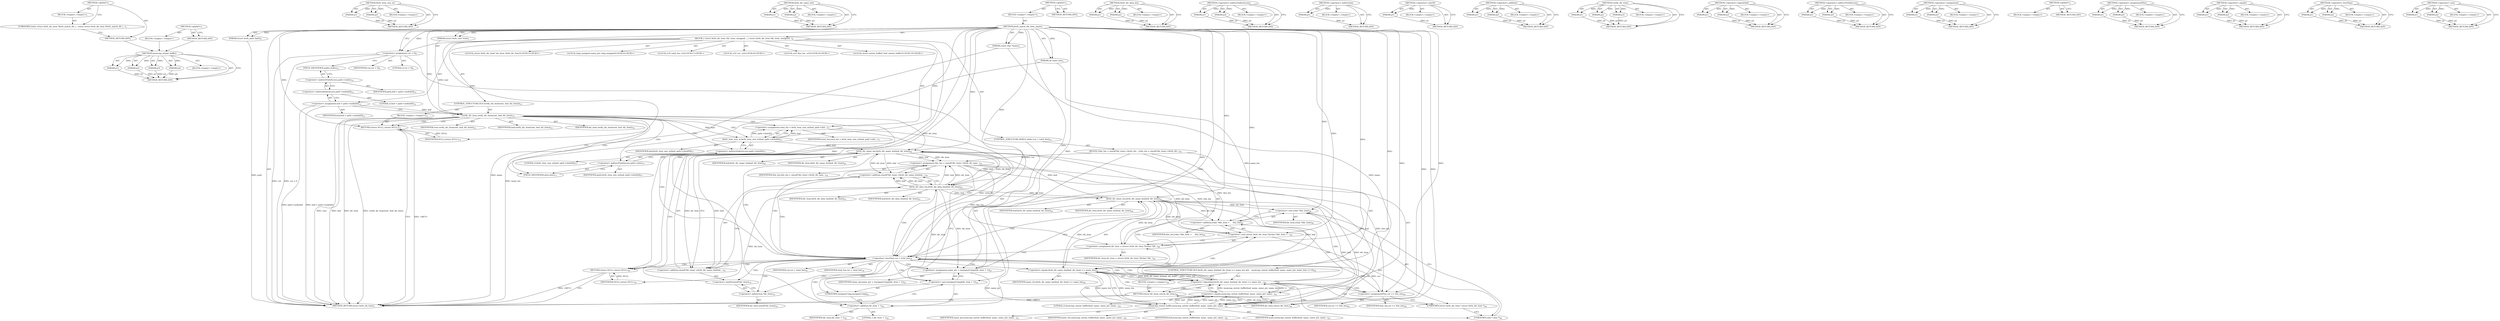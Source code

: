 digraph "&lt;global&gt;" {
vulnerable_205 [label=<(METHOD,memcmp_extent_buffer)>];
vulnerable_206 [label=<(PARAM,p1)>];
vulnerable_207 [label=<(PARAM,p2)>];
vulnerable_208 [label=<(PARAM,p3)>];
vulnerable_209 [label=<(PARAM,p4)>];
vulnerable_210 [label=<(BLOCK,&lt;empty&gt;,&lt;empty&gt;)>];
vulnerable_211 [label=<(METHOD_RETURN,ANY)>];
vulnerable_157 [label=<(METHOD,btrfs_item_size_nr)>];
vulnerable_158 [label=<(PARAM,p1)>];
vulnerable_159 [label=<(PARAM,p2)>];
vulnerable_160 [label=<(BLOCK,&lt;empty&gt;,&lt;empty&gt;)>];
vulnerable_161 [label=<(METHOD_RETURN,ANY)>];
vulnerable_180 [label=<(METHOD,btrfs_dir_name_len)>];
vulnerable_181 [label=<(PARAM,p1)>];
vulnerable_182 [label=<(PARAM,p2)>];
vulnerable_183 [label=<(BLOCK,&lt;empty&gt;,&lt;empty&gt;)>];
vulnerable_184 [label=<(METHOD_RETURN,ANY)>];
vulnerable_6 [label=<(METHOD,&lt;global&gt;)<SUB>1</SUB>>];
vulnerable_7 [label=<(BLOCK,&lt;empty&gt;,&lt;empty&gt;)<SUB>1</SUB>>];
vulnerable_8 [label=<(METHOD,btrfs_match_dir_item_name)<SUB>1</SUB>>];
vulnerable_9 [label=<(PARAM,struct btrfs_root *root)<SUB>1</SUB>>];
vulnerable_10 [label=<(PARAM,struct btrfs_path *path)<SUB>2</SUB>>];
vulnerable_11 [label=<(PARAM,const char *name)<SUB>3</SUB>>];
vulnerable_12 [label=<(PARAM,int name_len)<SUB>3</SUB>>];
vulnerable_13 [label=<(BLOCK,{
 	struct btrfs_dir_item *dir_item;
 	unsigned...,{
 	struct btrfs_dir_item *dir_item;
 	unsigned...)<SUB>4</SUB>>];
vulnerable_14 [label="<(LOCAL,struct btrfs_dir_item* dir_item: btrfs_dir_item*)<SUB>5</SUB>>"];
vulnerable_15 [label="<(LOCAL,long unsigned name_ptr: long unsigned)<SUB>6</SUB>>"];
vulnerable_16 [label="<(LOCAL,u32 total_len: u32)<SUB>7</SUB>>"];
vulnerable_17 [label="<(LOCAL,u32 cur: u32)<SUB>8</SUB>>"];
vulnerable_18 [label=<(&lt;operator&gt;.assignment,cur = 0)<SUB>8</SUB>>];
vulnerable_19 [label=<(IDENTIFIER,cur,cur = 0)<SUB>8</SUB>>];
vulnerable_20 [label=<(LITERAL,0,cur = 0)<SUB>8</SUB>>];
vulnerable_21 [label="<(LOCAL,u32 this_len: u32)<SUB>9</SUB>>"];
vulnerable_22 [label="<(LOCAL,struct extent_buffer* leaf: extent_buffer*)<SUB>10</SUB>>"];
vulnerable_23 [label=<(&lt;operator&gt;.assignment,leaf = path-&gt;nodes[0])<SUB>12</SUB>>];
vulnerable_24 [label=<(IDENTIFIER,leaf,leaf = path-&gt;nodes[0])<SUB>12</SUB>>];
vulnerable_25 [label=<(&lt;operator&gt;.indirectIndexAccess,path-&gt;nodes[0])<SUB>12</SUB>>];
vulnerable_26 [label=<(&lt;operator&gt;.indirectFieldAccess,path-&gt;nodes)<SUB>12</SUB>>];
vulnerable_27 [label=<(IDENTIFIER,path,leaf = path-&gt;nodes[0])<SUB>12</SUB>>];
vulnerable_28 [label=<(FIELD_IDENTIFIER,nodes,nodes)<SUB>12</SUB>>];
vulnerable_29 [label=<(LITERAL,0,leaf = path-&gt;nodes[0])<SUB>12</SUB>>];
vulnerable_30 [label=<(CONTROL_STRUCTURE,IF,if (verify_dir_item(root, leaf, dir_item)))<SUB>14</SUB>>];
vulnerable_31 [label=<(verify_dir_item,verify_dir_item(root, leaf, dir_item))<SUB>14</SUB>>];
vulnerable_32 [label=<(IDENTIFIER,root,verify_dir_item(root, leaf, dir_item))<SUB>14</SUB>>];
vulnerable_33 [label=<(IDENTIFIER,leaf,verify_dir_item(root, leaf, dir_item))<SUB>14</SUB>>];
vulnerable_34 [label=<(IDENTIFIER,dir_item,verify_dir_item(root, leaf, dir_item))<SUB>14</SUB>>];
vulnerable_35 [label=<(BLOCK,&lt;empty&gt;,&lt;empty&gt;)<SUB>15</SUB>>];
vulnerable_36 [label=<(RETURN,return NULL;,return NULL;)<SUB>15</SUB>>];
vulnerable_37 [label=<(IDENTIFIER,NULL,return NULL;)<SUB>15</SUB>>];
vulnerable_38 [label=<(&lt;operator&gt;.assignment,total_len = btrfs_item_size_nr(leaf, path-&gt;slot...)<SUB>17</SUB>>];
vulnerable_39 [label=<(IDENTIFIER,total_len,total_len = btrfs_item_size_nr(leaf, path-&gt;slot...)<SUB>17</SUB>>];
vulnerable_40 [label=<(btrfs_item_size_nr,btrfs_item_size_nr(leaf, path-&gt;slots[0]))<SUB>17</SUB>>];
vulnerable_41 [label=<(IDENTIFIER,leaf,btrfs_item_size_nr(leaf, path-&gt;slots[0]))<SUB>17</SUB>>];
vulnerable_42 [label=<(&lt;operator&gt;.indirectIndexAccess,path-&gt;slots[0])<SUB>17</SUB>>];
vulnerable_43 [label=<(&lt;operator&gt;.indirectFieldAccess,path-&gt;slots)<SUB>17</SUB>>];
vulnerable_44 [label=<(IDENTIFIER,path,btrfs_item_size_nr(leaf, path-&gt;slots[0]))<SUB>17</SUB>>];
vulnerable_45 [label=<(FIELD_IDENTIFIER,slots,slots)<SUB>17</SUB>>];
vulnerable_46 [label=<(LITERAL,0,btrfs_item_size_nr(leaf, path-&gt;slots[0]))<SUB>17</SUB>>];
vulnerable_47 [label=<(CONTROL_STRUCTURE,WHILE,while (cur &lt; total_len))<SUB>18</SUB>>];
vulnerable_48 [label=<(&lt;operator&gt;.lessThan,cur &lt; total_len)<SUB>18</SUB>>];
vulnerable_49 [label=<(IDENTIFIER,cur,cur &lt; total_len)<SUB>18</SUB>>];
vulnerable_50 [label=<(IDENTIFIER,total_len,cur &lt; total_len)<SUB>18</SUB>>];
vulnerable_51 [label=<(BLOCK,{
		this_len = sizeof(*dir_item) +
			btrfs_dir...,{
		this_len = sizeof(*dir_item) +
			btrfs_dir...)<SUB>18</SUB>>];
vulnerable_52 [label=<(&lt;operator&gt;.assignment,this_len = sizeof(*dir_item) +
			btrfs_dir_nam...)<SUB>19</SUB>>];
vulnerable_53 [label=<(IDENTIFIER,this_len,this_len = sizeof(*dir_item) +
			btrfs_dir_nam...)<SUB>19</SUB>>];
vulnerable_54 [label=<(&lt;operator&gt;.addition,sizeof(*dir_item) +
			btrfs_dir_name_len(leaf,...)<SUB>19</SUB>>];
vulnerable_55 [label=<(&lt;operator&gt;.addition,sizeof(*dir_item) +
			btrfs_dir_name_len(leaf,...)<SUB>19</SUB>>];
vulnerable_56 [label=<(&lt;operator&gt;.sizeOf,sizeof(*dir_item))<SUB>19</SUB>>];
vulnerable_57 [label=<(&lt;operator&gt;.indirection,*dir_item)<SUB>19</SUB>>];
vulnerable_58 [label=<(IDENTIFIER,dir_item,sizeof(*dir_item))<SUB>19</SUB>>];
vulnerable_59 [label=<(btrfs_dir_name_len,btrfs_dir_name_len(leaf, dir_item))<SUB>20</SUB>>];
vulnerable_60 [label=<(IDENTIFIER,leaf,btrfs_dir_name_len(leaf, dir_item))<SUB>20</SUB>>];
vulnerable_61 [label=<(IDENTIFIER,dir_item,btrfs_dir_name_len(leaf, dir_item))<SUB>20</SUB>>];
vulnerable_62 [label=<(btrfs_dir_data_len,btrfs_dir_data_len(leaf, dir_item))<SUB>21</SUB>>];
vulnerable_63 [label=<(IDENTIFIER,leaf,btrfs_dir_data_len(leaf, dir_item))<SUB>21</SUB>>];
vulnerable_64 [label=<(IDENTIFIER,dir_item,btrfs_dir_data_len(leaf, dir_item))<SUB>21</SUB>>];
vulnerable_65 [label=<(&lt;operator&gt;.assignment,name_ptr = (unsigned long)(dir_item + 1))<SUB>22</SUB>>];
vulnerable_66 [label=<(IDENTIFIER,name_ptr,name_ptr = (unsigned long)(dir_item + 1))<SUB>22</SUB>>];
vulnerable_67 [label=<(&lt;operator&gt;.cast,(unsigned long)(dir_item + 1))<SUB>22</SUB>>];
vulnerable_68 [label=<(UNKNOWN,unsigned long,unsigned long)<SUB>22</SUB>>];
vulnerable_69 [label=<(&lt;operator&gt;.addition,dir_item + 1)<SUB>22</SUB>>];
vulnerable_70 [label=<(IDENTIFIER,dir_item,dir_item + 1)<SUB>22</SUB>>];
vulnerable_71 [label=<(LITERAL,1,dir_item + 1)<SUB>22</SUB>>];
vulnerable_72 [label=<(CONTROL_STRUCTURE,IF,if (btrfs_dir_name_len(leaf, dir_item) == name_len &amp;&amp;
		    memcmp_extent_buffer(leaf, name, name_ptr, name_len) == 0))<SUB>24</SUB>>];
vulnerable_73 [label=<(&lt;operator&gt;.logicalAnd,btrfs_dir_name_len(leaf, dir_item) == name_len ...)<SUB>24</SUB>>];
vulnerable_74 [label=<(&lt;operator&gt;.equals,btrfs_dir_name_len(leaf, dir_item) == name_len)<SUB>24</SUB>>];
vulnerable_75 [label=<(btrfs_dir_name_len,btrfs_dir_name_len(leaf, dir_item))<SUB>24</SUB>>];
vulnerable_76 [label=<(IDENTIFIER,leaf,btrfs_dir_name_len(leaf, dir_item))<SUB>24</SUB>>];
vulnerable_77 [label=<(IDENTIFIER,dir_item,btrfs_dir_name_len(leaf, dir_item))<SUB>24</SUB>>];
vulnerable_78 [label=<(IDENTIFIER,name_len,btrfs_dir_name_len(leaf, dir_item) == name_len)<SUB>24</SUB>>];
vulnerable_79 [label=<(&lt;operator&gt;.equals,memcmp_extent_buffer(leaf, name, name_ptr, name...)<SUB>25</SUB>>];
vulnerable_80 [label=<(memcmp_extent_buffer,memcmp_extent_buffer(leaf, name, name_ptr, name...)<SUB>25</SUB>>];
vulnerable_81 [label=<(IDENTIFIER,leaf,memcmp_extent_buffer(leaf, name, name_ptr, name...)<SUB>25</SUB>>];
vulnerable_82 [label=<(IDENTIFIER,name,memcmp_extent_buffer(leaf, name, name_ptr, name...)<SUB>25</SUB>>];
vulnerable_83 [label=<(IDENTIFIER,name_ptr,memcmp_extent_buffer(leaf, name, name_ptr, name...)<SUB>25</SUB>>];
vulnerable_84 [label=<(IDENTIFIER,name_len,memcmp_extent_buffer(leaf, name, name_ptr, name...)<SUB>25</SUB>>];
vulnerable_85 [label=<(LITERAL,0,memcmp_extent_buffer(leaf, name, name_ptr, name...)<SUB>25</SUB>>];
vulnerable_86 [label=<(BLOCK,&lt;empty&gt;,&lt;empty&gt;)<SUB>26</SUB>>];
vulnerable_87 [label=<(RETURN,return dir_item;,return dir_item;)<SUB>26</SUB>>];
vulnerable_88 [label=<(IDENTIFIER,dir_item,return dir_item;)<SUB>26</SUB>>];
vulnerable_89 [label=<(&lt;operator&gt;.assignmentPlus,cur += this_len)<SUB>28</SUB>>];
vulnerable_90 [label=<(IDENTIFIER,cur,cur += this_len)<SUB>28</SUB>>];
vulnerable_91 [label=<(IDENTIFIER,this_len,cur += this_len)<SUB>28</SUB>>];
vulnerable_92 [label=<(&lt;operator&gt;.assignment,dir_item = (struct btrfs_dir_item *)((char *)di...)<SUB>29</SUB>>];
vulnerable_93 [label=<(IDENTIFIER,dir_item,dir_item = (struct btrfs_dir_item *)((char *)di...)<SUB>29</SUB>>];
vulnerable_94 [label=<(&lt;operator&gt;.cast,(struct btrfs_dir_item *)((char *)dir_item +
		...)<SUB>29</SUB>>];
vulnerable_95 [label=<(UNKNOWN,struct btrfs_dir_item *,struct btrfs_dir_item *)<SUB>29</SUB>>];
vulnerable_96 [label=<(&lt;operator&gt;.addition,(char *)dir_item +
						     this_len)<SUB>29</SUB>>];
vulnerable_97 [label=<(&lt;operator&gt;.cast,(char *)dir_item)<SUB>29</SUB>>];
vulnerable_98 [label=<(UNKNOWN,char *,char *)<SUB>29</SUB>>];
vulnerable_99 [label=<(IDENTIFIER,dir_item,(char *)dir_item)<SUB>29</SUB>>];
vulnerable_100 [label=<(IDENTIFIER,this_len,(char *)dir_item +
						     this_len)<SUB>30</SUB>>];
vulnerable_101 [label=<(RETURN,return NULL;,return NULL;)<SUB>32</SUB>>];
vulnerable_102 [label=<(IDENTIFIER,NULL,return NULL;)<SUB>32</SUB>>];
vulnerable_103 [label=<(METHOD_RETURN,struct btrfs_dir_item)<SUB>1</SUB>>];
vulnerable_105 [label=<(METHOD_RETURN,ANY)<SUB>1</SUB>>];
vulnerable_185 [label=<(METHOD,btrfs_dir_data_len)>];
vulnerable_186 [label=<(PARAM,p1)>];
vulnerable_187 [label=<(PARAM,p2)>];
vulnerable_188 [label=<(BLOCK,&lt;empty&gt;,&lt;empty&gt;)>];
vulnerable_189 [label=<(METHOD_RETURN,ANY)>];
vulnerable_141 [label=<(METHOD,&lt;operator&gt;.indirectIndexAccess)>];
vulnerable_142 [label=<(PARAM,p1)>];
vulnerable_143 [label=<(PARAM,p2)>];
vulnerable_144 [label=<(BLOCK,&lt;empty&gt;,&lt;empty&gt;)>];
vulnerable_145 [label=<(METHOD_RETURN,ANY)>];
vulnerable_176 [label=<(METHOD,&lt;operator&gt;.indirection)>];
vulnerable_177 [label=<(PARAM,p1)>];
vulnerable_178 [label=<(BLOCK,&lt;empty&gt;,&lt;empty&gt;)>];
vulnerable_179 [label=<(METHOD_RETURN,ANY)>];
vulnerable_172 [label=<(METHOD,&lt;operator&gt;.sizeOf)>];
vulnerable_173 [label=<(PARAM,p1)>];
vulnerable_174 [label=<(BLOCK,&lt;empty&gt;,&lt;empty&gt;)>];
vulnerable_175 [label=<(METHOD_RETURN,ANY)>];
vulnerable_167 [label=<(METHOD,&lt;operator&gt;.addition)>];
vulnerable_168 [label=<(PARAM,p1)>];
vulnerable_169 [label=<(PARAM,p2)>];
vulnerable_170 [label=<(BLOCK,&lt;empty&gt;,&lt;empty&gt;)>];
vulnerable_171 [label=<(METHOD_RETURN,ANY)>];
vulnerable_151 [label=<(METHOD,verify_dir_item)>];
vulnerable_152 [label=<(PARAM,p1)>];
vulnerable_153 [label=<(PARAM,p2)>];
vulnerable_154 [label=<(PARAM,p3)>];
vulnerable_155 [label=<(BLOCK,&lt;empty&gt;,&lt;empty&gt;)>];
vulnerable_156 [label=<(METHOD_RETURN,ANY)>];
vulnerable_195 [label=<(METHOD,&lt;operator&gt;.logicalAnd)>];
vulnerable_196 [label=<(PARAM,p1)>];
vulnerable_197 [label=<(PARAM,p2)>];
vulnerable_198 [label=<(BLOCK,&lt;empty&gt;,&lt;empty&gt;)>];
vulnerable_199 [label=<(METHOD_RETURN,ANY)>];
vulnerable_146 [label=<(METHOD,&lt;operator&gt;.indirectFieldAccess)>];
vulnerable_147 [label=<(PARAM,p1)>];
vulnerable_148 [label=<(PARAM,p2)>];
vulnerable_149 [label=<(BLOCK,&lt;empty&gt;,&lt;empty&gt;)>];
vulnerable_150 [label=<(METHOD_RETURN,ANY)>];
vulnerable_136 [label=<(METHOD,&lt;operator&gt;.assignment)>];
vulnerable_137 [label=<(PARAM,p1)>];
vulnerable_138 [label=<(PARAM,p2)>];
vulnerable_139 [label=<(BLOCK,&lt;empty&gt;,&lt;empty&gt;)>];
vulnerable_140 [label=<(METHOD_RETURN,ANY)>];
vulnerable_130 [label=<(METHOD,&lt;global&gt;)<SUB>1</SUB>>];
vulnerable_131 [label=<(BLOCK,&lt;empty&gt;,&lt;empty&gt;)>];
vulnerable_132 [label=<(METHOD_RETURN,ANY)>];
vulnerable_212 [label=<(METHOD,&lt;operator&gt;.assignmentPlus)>];
vulnerable_213 [label=<(PARAM,p1)>];
vulnerable_214 [label=<(PARAM,p2)>];
vulnerable_215 [label=<(BLOCK,&lt;empty&gt;,&lt;empty&gt;)>];
vulnerable_216 [label=<(METHOD_RETURN,ANY)>];
vulnerable_200 [label=<(METHOD,&lt;operator&gt;.equals)>];
vulnerable_201 [label=<(PARAM,p1)>];
vulnerable_202 [label=<(PARAM,p2)>];
vulnerable_203 [label=<(BLOCK,&lt;empty&gt;,&lt;empty&gt;)>];
vulnerable_204 [label=<(METHOD_RETURN,ANY)>];
vulnerable_162 [label=<(METHOD,&lt;operator&gt;.lessThan)>];
vulnerable_163 [label=<(PARAM,p1)>];
vulnerable_164 [label=<(PARAM,p2)>];
vulnerable_165 [label=<(BLOCK,&lt;empty&gt;,&lt;empty&gt;)>];
vulnerable_166 [label=<(METHOD_RETURN,ANY)>];
vulnerable_190 [label=<(METHOD,&lt;operator&gt;.cast)>];
vulnerable_191 [label=<(PARAM,p1)>];
vulnerable_192 [label=<(PARAM,p2)>];
vulnerable_193 [label=<(BLOCK,&lt;empty&gt;,&lt;empty&gt;)>];
vulnerable_194 [label=<(METHOD_RETURN,ANY)>];
fixed_6 [label=<(METHOD,&lt;global&gt;)<SUB>1</SUB>>];
fixed_7 [label=<(BLOCK,&lt;empty&gt;,&lt;empty&gt;)<SUB>1</SUB>>];
fixed_8 [label=<(UNKNOWN,static struct btrfs_dir_item *btrfs_match_dir_i...,static struct btrfs_dir_item *btrfs_match_dir_i...)<SUB>1</SUB>>];
fixed_9 [label=<(METHOD_RETURN,ANY)<SUB>1</SUB>>];
fixed_14 [label=<(METHOD,&lt;global&gt;)<SUB>1</SUB>>];
fixed_15 [label=<(BLOCK,&lt;empty&gt;,&lt;empty&gt;)>];
fixed_16 [label=<(METHOD_RETURN,ANY)>];
vulnerable_205 -> vulnerable_206  [key=0, label="AST: "];
vulnerable_205 -> vulnerable_206  [key=1, label="DDG: "];
vulnerable_205 -> vulnerable_210  [key=0, label="AST: "];
vulnerable_205 -> vulnerable_207  [key=0, label="AST: "];
vulnerable_205 -> vulnerable_207  [key=1, label="DDG: "];
vulnerable_205 -> vulnerable_211  [key=0, label="AST: "];
vulnerable_205 -> vulnerable_211  [key=1, label="CFG: "];
vulnerable_205 -> vulnerable_208  [key=0, label="AST: "];
vulnerable_205 -> vulnerable_208  [key=1, label="DDG: "];
vulnerable_205 -> vulnerable_209  [key=0, label="AST: "];
vulnerable_205 -> vulnerable_209  [key=1, label="DDG: "];
vulnerable_206 -> vulnerable_211  [key=0, label="DDG: p1"];
vulnerable_207 -> vulnerable_211  [key=0, label="DDG: p2"];
vulnerable_208 -> vulnerable_211  [key=0, label="DDG: p3"];
vulnerable_209 -> vulnerable_211  [key=0, label="DDG: p4"];
vulnerable_157 -> vulnerable_158  [key=0, label="AST: "];
vulnerable_157 -> vulnerable_158  [key=1, label="DDG: "];
vulnerable_157 -> vulnerable_160  [key=0, label="AST: "];
vulnerable_157 -> vulnerable_159  [key=0, label="AST: "];
vulnerable_157 -> vulnerable_159  [key=1, label="DDG: "];
vulnerable_157 -> vulnerable_161  [key=0, label="AST: "];
vulnerable_157 -> vulnerable_161  [key=1, label="CFG: "];
vulnerable_158 -> vulnerable_161  [key=0, label="DDG: p1"];
vulnerable_159 -> vulnerable_161  [key=0, label="DDG: p2"];
vulnerable_180 -> vulnerable_181  [key=0, label="AST: "];
vulnerable_180 -> vulnerable_181  [key=1, label="DDG: "];
vulnerable_180 -> vulnerable_183  [key=0, label="AST: "];
vulnerable_180 -> vulnerable_182  [key=0, label="AST: "];
vulnerable_180 -> vulnerable_182  [key=1, label="DDG: "];
vulnerable_180 -> vulnerable_184  [key=0, label="AST: "];
vulnerable_180 -> vulnerable_184  [key=1, label="CFG: "];
vulnerable_181 -> vulnerable_184  [key=0, label="DDG: p1"];
vulnerable_182 -> vulnerable_184  [key=0, label="DDG: p2"];
vulnerable_6 -> vulnerable_7  [key=0, label="AST: "];
vulnerable_6 -> vulnerable_105  [key=0, label="AST: "];
vulnerable_6 -> vulnerable_105  [key=1, label="CFG: "];
vulnerable_7 -> vulnerable_8  [key=0, label="AST: "];
vulnerable_8 -> vulnerable_9  [key=0, label="AST: "];
vulnerable_8 -> vulnerable_9  [key=1, label="DDG: "];
vulnerable_8 -> vulnerable_10  [key=0, label="AST: "];
vulnerable_8 -> vulnerable_10  [key=1, label="DDG: "];
vulnerable_8 -> vulnerable_11  [key=0, label="AST: "];
vulnerable_8 -> vulnerable_11  [key=1, label="DDG: "];
vulnerable_8 -> vulnerable_12  [key=0, label="AST: "];
vulnerable_8 -> vulnerable_12  [key=1, label="DDG: "];
vulnerable_8 -> vulnerable_13  [key=0, label="AST: "];
vulnerable_8 -> vulnerable_103  [key=0, label="AST: "];
vulnerable_8 -> vulnerable_18  [key=0, label="CFG: "];
vulnerable_8 -> vulnerable_18  [key=1, label="DDG: "];
vulnerable_8 -> vulnerable_101  [key=0, label="DDG: "];
vulnerable_8 -> vulnerable_102  [key=0, label="DDG: "];
vulnerable_8 -> vulnerable_31  [key=0, label="DDG: "];
vulnerable_8 -> vulnerable_36  [key=0, label="DDG: "];
vulnerable_8 -> vulnerable_40  [key=0, label="DDG: "];
vulnerable_8 -> vulnerable_48  [key=0, label="DDG: "];
vulnerable_8 -> vulnerable_65  [key=0, label="DDG: "];
vulnerable_8 -> vulnerable_89  [key=0, label="DDG: "];
vulnerable_8 -> vulnerable_92  [key=0, label="DDG: "];
vulnerable_8 -> vulnerable_37  [key=0, label="DDG: "];
vulnerable_8 -> vulnerable_67  [key=0, label="DDG: "];
vulnerable_8 -> vulnerable_94  [key=0, label="DDG: "];
vulnerable_8 -> vulnerable_62  [key=0, label="DDG: "];
vulnerable_8 -> vulnerable_69  [key=0, label="DDG: "];
vulnerable_8 -> vulnerable_74  [key=0, label="DDG: "];
vulnerable_8 -> vulnerable_79  [key=0, label="DDG: "];
vulnerable_8 -> vulnerable_88  [key=0, label="DDG: "];
vulnerable_8 -> vulnerable_96  [key=0, label="DDG: "];
vulnerable_8 -> vulnerable_59  [key=0, label="DDG: "];
vulnerable_8 -> vulnerable_75  [key=0, label="DDG: "];
vulnerable_8 -> vulnerable_80  [key=0, label="DDG: "];
vulnerable_8 -> vulnerable_97  [key=0, label="DDG: "];
vulnerable_9 -> vulnerable_31  [key=0, label="DDG: root"];
vulnerable_10 -> vulnerable_103  [key=0, label="DDG: path"];
vulnerable_11 -> vulnerable_103  [key=0, label="DDG: name"];
vulnerable_11 -> vulnerable_80  [key=0, label="DDG: name"];
vulnerable_12 -> vulnerable_103  [key=0, label="DDG: name_len"];
vulnerable_12 -> vulnerable_74  [key=0, label="DDG: name_len"];
vulnerable_13 -> vulnerable_14  [key=0, label="AST: "];
vulnerable_13 -> vulnerable_15  [key=0, label="AST: "];
vulnerable_13 -> vulnerable_16  [key=0, label="AST: "];
vulnerable_13 -> vulnerable_17  [key=0, label="AST: "];
vulnerable_13 -> vulnerable_18  [key=0, label="AST: "];
vulnerable_13 -> vulnerable_21  [key=0, label="AST: "];
vulnerable_13 -> vulnerable_22  [key=0, label="AST: "];
vulnerable_13 -> vulnerable_23  [key=0, label="AST: "];
vulnerable_13 -> vulnerable_30  [key=0, label="AST: "];
vulnerable_13 -> vulnerable_38  [key=0, label="AST: "];
vulnerable_13 -> vulnerable_47  [key=0, label="AST: "];
vulnerable_13 -> vulnerable_101  [key=0, label="AST: "];
vulnerable_18 -> vulnerable_19  [key=0, label="AST: "];
vulnerable_18 -> vulnerable_20  [key=0, label="AST: "];
vulnerable_18 -> vulnerable_28  [key=0, label="CFG: "];
vulnerable_18 -> vulnerable_103  [key=0, label="DDG: cur"];
vulnerable_18 -> vulnerable_103  [key=1, label="DDG: cur = 0"];
vulnerable_18 -> vulnerable_48  [key=0, label="DDG: cur"];
vulnerable_23 -> vulnerable_24  [key=0, label="AST: "];
vulnerable_23 -> vulnerable_25  [key=0, label="AST: "];
vulnerable_23 -> vulnerable_31  [key=0, label="CFG: "];
vulnerable_23 -> vulnerable_31  [key=1, label="DDG: leaf"];
vulnerable_23 -> vulnerable_103  [key=0, label="DDG: path-&gt;nodes[0]"];
vulnerable_23 -> vulnerable_103  [key=1, label="DDG: leaf = path-&gt;nodes[0]"];
vulnerable_25 -> vulnerable_26  [key=0, label="AST: "];
vulnerable_25 -> vulnerable_29  [key=0, label="AST: "];
vulnerable_25 -> vulnerable_23  [key=0, label="CFG: "];
vulnerable_26 -> vulnerable_27  [key=0, label="AST: "];
vulnerable_26 -> vulnerable_28  [key=0, label="AST: "];
vulnerable_26 -> vulnerable_25  [key=0, label="CFG: "];
vulnerable_28 -> vulnerable_26  [key=0, label="CFG: "];
vulnerable_30 -> vulnerable_31  [key=0, label="AST: "];
vulnerable_30 -> vulnerable_35  [key=0, label="AST: "];
vulnerable_31 -> vulnerable_32  [key=0, label="AST: "];
vulnerable_31 -> vulnerable_33  [key=0, label="AST: "];
vulnerable_31 -> vulnerable_34  [key=0, label="AST: "];
vulnerable_31 -> vulnerable_36  [key=0, label="CFG: "];
vulnerable_31 -> vulnerable_36  [key=1, label="CDG: "];
vulnerable_31 -> vulnerable_45  [key=0, label="CFG: "];
vulnerable_31 -> vulnerable_45  [key=1, label="CDG: "];
vulnerable_31 -> vulnerable_103  [key=0, label="DDG: root"];
vulnerable_31 -> vulnerable_103  [key=1, label="DDG: leaf"];
vulnerable_31 -> vulnerable_103  [key=2, label="DDG: dir_item"];
vulnerable_31 -> vulnerable_103  [key=3, label="DDG: verify_dir_item(root, leaf, dir_item)"];
vulnerable_31 -> vulnerable_40  [key=0, label="DDG: leaf"];
vulnerable_31 -> vulnerable_40  [key=1, label="CDG: "];
vulnerable_31 -> vulnerable_59  [key=0, label="DDG: dir_item"];
vulnerable_31 -> vulnerable_48  [key=0, label="CDG: "];
vulnerable_31 -> vulnerable_42  [key=0, label="CDG: "];
vulnerable_31 -> vulnerable_38  [key=0, label="CDG: "];
vulnerable_31 -> vulnerable_43  [key=0, label="CDG: "];
vulnerable_35 -> vulnerable_36  [key=0, label="AST: "];
vulnerable_36 -> vulnerable_37  [key=0, label="AST: "];
vulnerable_36 -> vulnerable_103  [key=0, label="CFG: "];
vulnerable_36 -> vulnerable_103  [key=1, label="DDG: &lt;RET&gt;"];
vulnerable_37 -> vulnerable_36  [key=0, label="DDG: NULL"];
vulnerable_38 -> vulnerable_39  [key=0, label="AST: "];
vulnerable_38 -> vulnerable_40  [key=0, label="AST: "];
vulnerable_38 -> vulnerable_48  [key=0, label="CFG: "];
vulnerable_38 -> vulnerable_48  [key=1, label="DDG: total_len"];
vulnerable_40 -> vulnerable_41  [key=0, label="AST: "];
vulnerable_40 -> vulnerable_42  [key=0, label="AST: "];
vulnerable_40 -> vulnerable_38  [key=0, label="CFG: "];
vulnerable_40 -> vulnerable_38  [key=1, label="DDG: leaf"];
vulnerable_40 -> vulnerable_38  [key=2, label="DDG: path-&gt;slots[0]"];
vulnerable_40 -> vulnerable_59  [key=0, label="DDG: leaf"];
vulnerable_42 -> vulnerable_43  [key=0, label="AST: "];
vulnerable_42 -> vulnerable_46  [key=0, label="AST: "];
vulnerable_42 -> vulnerable_40  [key=0, label="CFG: "];
vulnerable_43 -> vulnerable_44  [key=0, label="AST: "];
vulnerable_43 -> vulnerable_45  [key=0, label="AST: "];
vulnerable_43 -> vulnerable_42  [key=0, label="CFG: "];
vulnerable_45 -> vulnerable_43  [key=0, label="CFG: "];
vulnerable_47 -> vulnerable_48  [key=0, label="AST: "];
vulnerable_47 -> vulnerable_51  [key=0, label="AST: "];
vulnerable_48 -> vulnerable_49  [key=0, label="AST: "];
vulnerable_48 -> vulnerable_50  [key=0, label="AST: "];
vulnerable_48 -> vulnerable_57  [key=0, label="CFG: "];
vulnerable_48 -> vulnerable_57  [key=1, label="CDG: "];
vulnerable_48 -> vulnerable_101  [key=0, label="CFG: "];
vulnerable_48 -> vulnerable_101  [key=1, label="CDG: "];
vulnerable_48 -> vulnerable_89  [key=0, label="DDG: cur"];
vulnerable_48 -> vulnerable_68  [key=0, label="CDG: "];
vulnerable_48 -> vulnerable_73  [key=0, label="CDG: "];
vulnerable_48 -> vulnerable_75  [key=0, label="CDG: "];
vulnerable_48 -> vulnerable_52  [key=0, label="CDG: "];
vulnerable_48 -> vulnerable_56  [key=0, label="CDG: "];
vulnerable_48 -> vulnerable_69  [key=0, label="CDG: "];
vulnerable_48 -> vulnerable_67  [key=0, label="CDG: "];
vulnerable_48 -> vulnerable_74  [key=0, label="CDG: "];
vulnerable_48 -> vulnerable_65  [key=0, label="CDG: "];
vulnerable_48 -> vulnerable_59  [key=0, label="CDG: "];
vulnerable_48 -> vulnerable_54  [key=0, label="CDG: "];
vulnerable_48 -> vulnerable_55  [key=0, label="CDG: "];
vulnerable_48 -> vulnerable_62  [key=0, label="CDG: "];
vulnerable_51 -> vulnerable_52  [key=0, label="AST: "];
vulnerable_51 -> vulnerable_65  [key=0, label="AST: "];
vulnerable_51 -> vulnerable_72  [key=0, label="AST: "];
vulnerable_51 -> vulnerable_89  [key=0, label="AST: "];
vulnerable_51 -> vulnerable_92  [key=0, label="AST: "];
vulnerable_52 -> vulnerable_53  [key=0, label="AST: "];
vulnerable_52 -> vulnerable_54  [key=0, label="AST: "];
vulnerable_52 -> vulnerable_68  [key=0, label="CFG: "];
vulnerable_52 -> vulnerable_89  [key=0, label="DDG: this_len"];
vulnerable_52 -> vulnerable_92  [key=0, label="DDG: this_len"];
vulnerable_52 -> vulnerable_94  [key=0, label="DDG: this_len"];
vulnerable_52 -> vulnerable_96  [key=0, label="DDG: this_len"];
vulnerable_54 -> vulnerable_55  [key=0, label="AST: "];
vulnerable_54 -> vulnerable_62  [key=0, label="AST: "];
vulnerable_54 -> vulnerable_52  [key=0, label="CFG: "];
vulnerable_55 -> vulnerable_56  [key=0, label="AST: "];
vulnerable_55 -> vulnerable_59  [key=0, label="AST: "];
vulnerable_55 -> vulnerable_62  [key=0, label="CFG: "];
vulnerable_56 -> vulnerable_57  [key=0, label="AST: "];
vulnerable_56 -> vulnerable_59  [key=0, label="CFG: "];
vulnerable_57 -> vulnerable_58  [key=0, label="AST: "];
vulnerable_57 -> vulnerable_56  [key=0, label="CFG: "];
vulnerable_59 -> vulnerable_60  [key=0, label="AST: "];
vulnerable_59 -> vulnerable_61  [key=0, label="AST: "];
vulnerable_59 -> vulnerable_55  [key=0, label="CFG: "];
vulnerable_59 -> vulnerable_55  [key=1, label="DDG: leaf"];
vulnerable_59 -> vulnerable_55  [key=2, label="DDG: dir_item"];
vulnerable_59 -> vulnerable_52  [key=0, label="DDG: leaf"];
vulnerable_59 -> vulnerable_52  [key=1, label="DDG: dir_item"];
vulnerable_59 -> vulnerable_54  [key=0, label="DDG: leaf"];
vulnerable_59 -> vulnerable_54  [key=1, label="DDG: dir_item"];
vulnerable_59 -> vulnerable_62  [key=0, label="DDG: leaf"];
vulnerable_59 -> vulnerable_62  [key=1, label="DDG: dir_item"];
vulnerable_62 -> vulnerable_63  [key=0, label="AST: "];
vulnerable_62 -> vulnerable_64  [key=0, label="AST: "];
vulnerable_62 -> vulnerable_54  [key=0, label="CFG: "];
vulnerable_62 -> vulnerable_54  [key=1, label="DDG: leaf"];
vulnerable_62 -> vulnerable_54  [key=2, label="DDG: dir_item"];
vulnerable_62 -> vulnerable_52  [key=0, label="DDG: leaf"];
vulnerable_62 -> vulnerable_52  [key=1, label="DDG: dir_item"];
vulnerable_62 -> vulnerable_65  [key=0, label="DDG: dir_item"];
vulnerable_62 -> vulnerable_67  [key=0, label="DDG: dir_item"];
vulnerable_62 -> vulnerable_69  [key=0, label="DDG: dir_item"];
vulnerable_62 -> vulnerable_75  [key=0, label="DDG: leaf"];
vulnerable_62 -> vulnerable_75  [key=1, label="DDG: dir_item"];
vulnerable_65 -> vulnerable_66  [key=0, label="AST: "];
vulnerable_65 -> vulnerable_67  [key=0, label="AST: "];
vulnerable_65 -> vulnerable_75  [key=0, label="CFG: "];
vulnerable_65 -> vulnerable_80  [key=0, label="DDG: name_ptr"];
vulnerable_67 -> vulnerable_68  [key=0, label="AST: "];
vulnerable_67 -> vulnerable_69  [key=0, label="AST: "];
vulnerable_67 -> vulnerable_65  [key=0, label="CFG: "];
vulnerable_68 -> vulnerable_69  [key=0, label="CFG: "];
vulnerable_69 -> vulnerable_70  [key=0, label="AST: "];
vulnerable_69 -> vulnerable_71  [key=0, label="AST: "];
vulnerable_69 -> vulnerable_67  [key=0, label="CFG: "];
vulnerable_72 -> vulnerable_73  [key=0, label="AST: "];
vulnerable_72 -> vulnerable_86  [key=0, label="AST: "];
vulnerable_73 -> vulnerable_74  [key=0, label="AST: "];
vulnerable_73 -> vulnerable_79  [key=0, label="AST: "];
vulnerable_73 -> vulnerable_87  [key=0, label="CFG: "];
vulnerable_73 -> vulnerable_87  [key=1, label="CDG: "];
vulnerable_73 -> vulnerable_89  [key=0, label="CFG: "];
vulnerable_73 -> vulnerable_89  [key=1, label="CDG: "];
vulnerable_73 -> vulnerable_94  [key=0, label="CDG: "];
vulnerable_73 -> vulnerable_48  [key=0, label="CDG: "];
vulnerable_73 -> vulnerable_96  [key=0, label="CDG: "];
vulnerable_73 -> vulnerable_98  [key=0, label="CDG: "];
vulnerable_73 -> vulnerable_95  [key=0, label="CDG: "];
vulnerable_73 -> vulnerable_92  [key=0, label="CDG: "];
vulnerable_73 -> vulnerable_97  [key=0, label="CDG: "];
vulnerable_74 -> vulnerable_75  [key=0, label="AST: "];
vulnerable_74 -> vulnerable_78  [key=0, label="AST: "];
vulnerable_74 -> vulnerable_73  [key=0, label="CFG: "];
vulnerable_74 -> vulnerable_73  [key=1, label="DDG: btrfs_dir_name_len(leaf, dir_item)"];
vulnerable_74 -> vulnerable_73  [key=2, label="DDG: name_len"];
vulnerable_74 -> vulnerable_80  [key=0, label="CFG: "];
vulnerable_74 -> vulnerable_80  [key=1, label="DDG: name_len"];
vulnerable_74 -> vulnerable_80  [key=2, label="CDG: "];
vulnerable_74 -> vulnerable_79  [key=0, label="CDG: "];
vulnerable_75 -> vulnerable_76  [key=0, label="AST: "];
vulnerable_75 -> vulnerable_77  [key=0, label="AST: "];
vulnerable_75 -> vulnerable_74  [key=0, label="CFG: "];
vulnerable_75 -> vulnerable_74  [key=1, label="DDG: leaf"];
vulnerable_75 -> vulnerable_74  [key=2, label="DDG: dir_item"];
vulnerable_75 -> vulnerable_92  [key=0, label="DDG: dir_item"];
vulnerable_75 -> vulnerable_94  [key=0, label="DDG: dir_item"];
vulnerable_75 -> vulnerable_88  [key=0, label="DDG: dir_item"];
vulnerable_75 -> vulnerable_96  [key=0, label="DDG: dir_item"];
vulnerable_75 -> vulnerable_59  [key=0, label="DDG: leaf"];
vulnerable_75 -> vulnerable_80  [key=0, label="DDG: leaf"];
vulnerable_75 -> vulnerable_97  [key=0, label="DDG: dir_item"];
vulnerable_79 -> vulnerable_80  [key=0, label="AST: "];
vulnerable_79 -> vulnerable_85  [key=0, label="AST: "];
vulnerable_79 -> vulnerable_73  [key=0, label="CFG: "];
vulnerable_79 -> vulnerable_73  [key=1, label="DDG: memcmp_extent_buffer(leaf, name, name_ptr, name_len)"];
vulnerable_79 -> vulnerable_73  [key=2, label="DDG: 0"];
vulnerable_80 -> vulnerable_81  [key=0, label="AST: "];
vulnerable_80 -> vulnerable_82  [key=0, label="AST: "];
vulnerable_80 -> vulnerable_83  [key=0, label="AST: "];
vulnerable_80 -> vulnerable_84  [key=0, label="AST: "];
vulnerable_80 -> vulnerable_79  [key=0, label="CFG: "];
vulnerable_80 -> vulnerable_79  [key=1, label="DDG: leaf"];
vulnerable_80 -> vulnerable_79  [key=2, label="DDG: name"];
vulnerable_80 -> vulnerable_79  [key=3, label="DDG: name_ptr"];
vulnerable_80 -> vulnerable_79  [key=4, label="DDG: name_len"];
vulnerable_80 -> vulnerable_74  [key=0, label="DDG: name_len"];
vulnerable_80 -> vulnerable_59  [key=0, label="DDG: leaf"];
vulnerable_86 -> vulnerable_87  [key=0, label="AST: "];
vulnerable_87 -> vulnerable_88  [key=0, label="AST: "];
vulnerable_87 -> vulnerable_103  [key=0, label="CFG: "];
vulnerable_87 -> vulnerable_103  [key=1, label="DDG: &lt;RET&gt;"];
vulnerable_88 -> vulnerable_87  [key=0, label="DDG: dir_item"];
vulnerable_89 -> vulnerable_90  [key=0, label="AST: "];
vulnerable_89 -> vulnerable_91  [key=0, label="AST: "];
vulnerable_89 -> vulnerable_95  [key=0, label="CFG: "];
vulnerable_89 -> vulnerable_48  [key=0, label="DDG: cur"];
vulnerable_92 -> vulnerable_93  [key=0, label="AST: "];
vulnerable_92 -> vulnerable_94  [key=0, label="AST: "];
vulnerable_92 -> vulnerable_48  [key=0, label="CFG: "];
vulnerable_92 -> vulnerable_59  [key=0, label="DDG: dir_item"];
vulnerable_94 -> vulnerable_95  [key=0, label="AST: "];
vulnerable_94 -> vulnerable_96  [key=0, label="AST: "];
vulnerable_94 -> vulnerable_92  [key=0, label="CFG: "];
vulnerable_95 -> vulnerable_98  [key=0, label="CFG: "];
vulnerable_96 -> vulnerable_97  [key=0, label="AST: "];
vulnerable_96 -> vulnerable_100  [key=0, label="AST: "];
vulnerable_96 -> vulnerable_94  [key=0, label="CFG: "];
vulnerable_97 -> vulnerable_98  [key=0, label="AST: "];
vulnerable_97 -> vulnerable_99  [key=0, label="AST: "];
vulnerable_97 -> vulnerable_96  [key=0, label="CFG: "];
vulnerable_98 -> vulnerable_97  [key=0, label="CFG: "];
vulnerable_101 -> vulnerable_102  [key=0, label="AST: "];
vulnerable_101 -> vulnerable_103  [key=0, label="CFG: "];
vulnerable_101 -> vulnerable_103  [key=1, label="DDG: &lt;RET&gt;"];
vulnerable_102 -> vulnerable_101  [key=0, label="DDG: NULL"];
vulnerable_185 -> vulnerable_186  [key=0, label="AST: "];
vulnerable_185 -> vulnerable_186  [key=1, label="DDG: "];
vulnerable_185 -> vulnerable_188  [key=0, label="AST: "];
vulnerable_185 -> vulnerable_187  [key=0, label="AST: "];
vulnerable_185 -> vulnerable_187  [key=1, label="DDG: "];
vulnerable_185 -> vulnerable_189  [key=0, label="AST: "];
vulnerable_185 -> vulnerable_189  [key=1, label="CFG: "];
vulnerable_186 -> vulnerable_189  [key=0, label="DDG: p1"];
vulnerable_187 -> vulnerable_189  [key=0, label="DDG: p2"];
vulnerable_141 -> vulnerable_142  [key=0, label="AST: "];
vulnerable_141 -> vulnerable_142  [key=1, label="DDG: "];
vulnerable_141 -> vulnerable_144  [key=0, label="AST: "];
vulnerable_141 -> vulnerable_143  [key=0, label="AST: "];
vulnerable_141 -> vulnerable_143  [key=1, label="DDG: "];
vulnerable_141 -> vulnerable_145  [key=0, label="AST: "];
vulnerable_141 -> vulnerable_145  [key=1, label="CFG: "];
vulnerable_142 -> vulnerable_145  [key=0, label="DDG: p1"];
vulnerable_143 -> vulnerable_145  [key=0, label="DDG: p2"];
vulnerable_176 -> vulnerable_177  [key=0, label="AST: "];
vulnerable_176 -> vulnerable_177  [key=1, label="DDG: "];
vulnerable_176 -> vulnerable_178  [key=0, label="AST: "];
vulnerable_176 -> vulnerable_179  [key=0, label="AST: "];
vulnerable_176 -> vulnerable_179  [key=1, label="CFG: "];
vulnerable_177 -> vulnerable_179  [key=0, label="DDG: p1"];
vulnerable_172 -> vulnerable_173  [key=0, label="AST: "];
vulnerable_172 -> vulnerable_173  [key=1, label="DDG: "];
vulnerable_172 -> vulnerable_174  [key=0, label="AST: "];
vulnerable_172 -> vulnerable_175  [key=0, label="AST: "];
vulnerable_172 -> vulnerable_175  [key=1, label="CFG: "];
vulnerable_173 -> vulnerable_175  [key=0, label="DDG: p1"];
vulnerable_167 -> vulnerable_168  [key=0, label="AST: "];
vulnerable_167 -> vulnerable_168  [key=1, label="DDG: "];
vulnerable_167 -> vulnerable_170  [key=0, label="AST: "];
vulnerable_167 -> vulnerable_169  [key=0, label="AST: "];
vulnerable_167 -> vulnerable_169  [key=1, label="DDG: "];
vulnerable_167 -> vulnerable_171  [key=0, label="AST: "];
vulnerable_167 -> vulnerable_171  [key=1, label="CFG: "];
vulnerable_168 -> vulnerable_171  [key=0, label="DDG: p1"];
vulnerable_169 -> vulnerable_171  [key=0, label="DDG: p2"];
vulnerable_151 -> vulnerable_152  [key=0, label="AST: "];
vulnerable_151 -> vulnerable_152  [key=1, label="DDG: "];
vulnerable_151 -> vulnerable_155  [key=0, label="AST: "];
vulnerable_151 -> vulnerable_153  [key=0, label="AST: "];
vulnerable_151 -> vulnerable_153  [key=1, label="DDG: "];
vulnerable_151 -> vulnerable_156  [key=0, label="AST: "];
vulnerable_151 -> vulnerable_156  [key=1, label="CFG: "];
vulnerable_151 -> vulnerable_154  [key=0, label="AST: "];
vulnerable_151 -> vulnerable_154  [key=1, label="DDG: "];
vulnerable_152 -> vulnerable_156  [key=0, label="DDG: p1"];
vulnerable_153 -> vulnerable_156  [key=0, label="DDG: p2"];
vulnerable_154 -> vulnerable_156  [key=0, label="DDG: p3"];
vulnerable_195 -> vulnerable_196  [key=0, label="AST: "];
vulnerable_195 -> vulnerable_196  [key=1, label="DDG: "];
vulnerable_195 -> vulnerable_198  [key=0, label="AST: "];
vulnerable_195 -> vulnerable_197  [key=0, label="AST: "];
vulnerable_195 -> vulnerable_197  [key=1, label="DDG: "];
vulnerable_195 -> vulnerable_199  [key=0, label="AST: "];
vulnerable_195 -> vulnerable_199  [key=1, label="CFG: "];
vulnerable_196 -> vulnerable_199  [key=0, label="DDG: p1"];
vulnerable_197 -> vulnerable_199  [key=0, label="DDG: p2"];
vulnerable_146 -> vulnerable_147  [key=0, label="AST: "];
vulnerable_146 -> vulnerable_147  [key=1, label="DDG: "];
vulnerable_146 -> vulnerable_149  [key=0, label="AST: "];
vulnerable_146 -> vulnerable_148  [key=0, label="AST: "];
vulnerable_146 -> vulnerable_148  [key=1, label="DDG: "];
vulnerable_146 -> vulnerable_150  [key=0, label="AST: "];
vulnerable_146 -> vulnerable_150  [key=1, label="CFG: "];
vulnerable_147 -> vulnerable_150  [key=0, label="DDG: p1"];
vulnerable_148 -> vulnerable_150  [key=0, label="DDG: p2"];
vulnerable_136 -> vulnerable_137  [key=0, label="AST: "];
vulnerable_136 -> vulnerable_137  [key=1, label="DDG: "];
vulnerable_136 -> vulnerable_139  [key=0, label="AST: "];
vulnerable_136 -> vulnerable_138  [key=0, label="AST: "];
vulnerable_136 -> vulnerable_138  [key=1, label="DDG: "];
vulnerable_136 -> vulnerable_140  [key=0, label="AST: "];
vulnerable_136 -> vulnerable_140  [key=1, label="CFG: "];
vulnerable_137 -> vulnerable_140  [key=0, label="DDG: p1"];
vulnerable_138 -> vulnerable_140  [key=0, label="DDG: p2"];
vulnerable_130 -> vulnerable_131  [key=0, label="AST: "];
vulnerable_130 -> vulnerable_132  [key=0, label="AST: "];
vulnerable_130 -> vulnerable_132  [key=1, label="CFG: "];
vulnerable_212 -> vulnerable_213  [key=0, label="AST: "];
vulnerable_212 -> vulnerable_213  [key=1, label="DDG: "];
vulnerable_212 -> vulnerable_215  [key=0, label="AST: "];
vulnerable_212 -> vulnerable_214  [key=0, label="AST: "];
vulnerable_212 -> vulnerable_214  [key=1, label="DDG: "];
vulnerable_212 -> vulnerable_216  [key=0, label="AST: "];
vulnerable_212 -> vulnerable_216  [key=1, label="CFG: "];
vulnerable_213 -> vulnerable_216  [key=0, label="DDG: p1"];
vulnerable_214 -> vulnerable_216  [key=0, label="DDG: p2"];
vulnerable_200 -> vulnerable_201  [key=0, label="AST: "];
vulnerable_200 -> vulnerable_201  [key=1, label="DDG: "];
vulnerable_200 -> vulnerable_203  [key=0, label="AST: "];
vulnerable_200 -> vulnerable_202  [key=0, label="AST: "];
vulnerable_200 -> vulnerable_202  [key=1, label="DDG: "];
vulnerable_200 -> vulnerable_204  [key=0, label="AST: "];
vulnerable_200 -> vulnerable_204  [key=1, label="CFG: "];
vulnerable_201 -> vulnerable_204  [key=0, label="DDG: p1"];
vulnerable_202 -> vulnerable_204  [key=0, label="DDG: p2"];
vulnerable_162 -> vulnerable_163  [key=0, label="AST: "];
vulnerable_162 -> vulnerable_163  [key=1, label="DDG: "];
vulnerable_162 -> vulnerable_165  [key=0, label="AST: "];
vulnerable_162 -> vulnerable_164  [key=0, label="AST: "];
vulnerable_162 -> vulnerable_164  [key=1, label="DDG: "];
vulnerable_162 -> vulnerable_166  [key=0, label="AST: "];
vulnerable_162 -> vulnerable_166  [key=1, label="CFG: "];
vulnerable_163 -> vulnerable_166  [key=0, label="DDG: p1"];
vulnerable_164 -> vulnerable_166  [key=0, label="DDG: p2"];
vulnerable_190 -> vulnerable_191  [key=0, label="AST: "];
vulnerable_190 -> vulnerable_191  [key=1, label="DDG: "];
vulnerable_190 -> vulnerable_193  [key=0, label="AST: "];
vulnerable_190 -> vulnerable_192  [key=0, label="AST: "];
vulnerable_190 -> vulnerable_192  [key=1, label="DDG: "];
vulnerable_190 -> vulnerable_194  [key=0, label="AST: "];
vulnerable_190 -> vulnerable_194  [key=1, label="CFG: "];
vulnerable_191 -> vulnerable_194  [key=0, label="DDG: p1"];
vulnerable_192 -> vulnerable_194  [key=0, label="DDG: p2"];
fixed_6 -> fixed_7  [key=0, label="AST: "];
fixed_6 -> fixed_9  [key=0, label="AST: "];
fixed_6 -> fixed_8  [key=0, label="CFG: "];
fixed_7 -> fixed_8  [key=0, label="AST: "];
fixed_8 -> fixed_9  [key=0, label="CFG: "];
fixed_9 -> vulnerable_205  [key=0];
fixed_14 -> fixed_15  [key=0, label="AST: "];
fixed_14 -> fixed_16  [key=0, label="AST: "];
fixed_14 -> fixed_16  [key=1, label="CFG: "];
fixed_15 -> vulnerable_205  [key=0];
fixed_16 -> vulnerable_205  [key=0];
}
